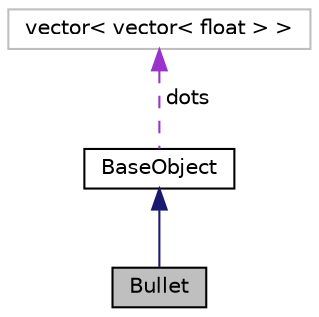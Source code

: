digraph "Bullet"
{
 // LATEX_PDF_SIZE
  edge [fontname="Helvetica",fontsize="10",labelfontname="Helvetica",labelfontsize="10"];
  node [fontname="Helvetica",fontsize="10",shape=record];
  Node1 [label="Bullet",height=0.2,width=0.4,color="black", fillcolor="grey75", style="filled", fontcolor="black",tooltip=" "];
  Node2 -> Node1 [dir="back",color="midnightblue",fontsize="10",style="solid"];
  Node2 [label="BaseObject",height=0.2,width=0.4,color="black", fillcolor="white", style="filled",URL="$classBaseObject.html",tooltip=" "];
  Node3 -> Node2 [dir="back",color="darkorchid3",fontsize="10",style="dashed",label=" dots" ];
  Node3 [label="vector\< vector\< float \> \>",height=0.2,width=0.4,color="grey75", fillcolor="white", style="filled",tooltip=" "];
}
